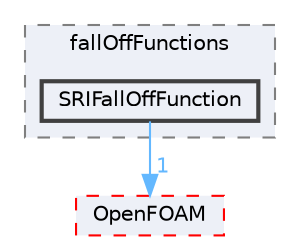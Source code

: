 digraph "src/thermophysicalModels/specie/reaction/reactionRate/fallOffFunctions/SRIFallOffFunction"
{
 // LATEX_PDF_SIZE
  bgcolor="transparent";
  edge [fontname=Helvetica,fontsize=10,labelfontname=Helvetica,labelfontsize=10];
  node [fontname=Helvetica,fontsize=10,shape=box,height=0.2,width=0.4];
  compound=true
  subgraph clusterdir_0ed38e6dbdad451b33e6b8c399596aaa {
    graph [ bgcolor="#edf0f7", pencolor="grey50", label="fallOffFunctions", fontname=Helvetica,fontsize=10 style="filled,dashed", URL="dir_0ed38e6dbdad451b33e6b8c399596aaa.html",tooltip=""]
  dir_dd16a9896ce9e989f9b1c838342050d5 [label="SRIFallOffFunction", fillcolor="#edf0f7", color="grey25", style="filled,bold", URL="dir_dd16a9896ce9e989f9b1c838342050d5.html",tooltip=""];
  }
  dir_c5473ff19b20e6ec4dfe5c310b3778a8 [label="OpenFOAM", fillcolor="#edf0f7", color="red", style="filled,dashed", URL="dir_c5473ff19b20e6ec4dfe5c310b3778a8.html",tooltip=""];
  dir_dd16a9896ce9e989f9b1c838342050d5->dir_c5473ff19b20e6ec4dfe5c310b3778a8 [headlabel="1", labeldistance=1.5 headhref="dir_003739_002695.html" href="dir_003739_002695.html" color="steelblue1" fontcolor="steelblue1"];
}
